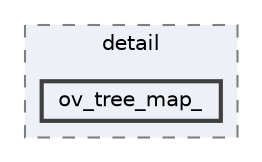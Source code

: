 digraph "C:/Users/HP/Documents/GitHub/Minero-Game/Classes/lib/include/c++/ext/pb_ds/detail/ov_tree_map_"
{
 // LATEX_PDF_SIZE
  bgcolor="transparent";
  edge [fontname=Helvetica,fontsize=10,labelfontname=Helvetica,labelfontsize=10];
  node [fontname=Helvetica,fontsize=10,shape=box,height=0.2,width=0.4];
  compound=true
  subgraph clusterdir_36ea5ff05da98f3f134d69092af8e345 {
    graph [ bgcolor="#edf0f7", pencolor="grey50", label="detail", fontname=Helvetica,fontsize=10 style="filled,dashed", URL="dir_36ea5ff05da98f3f134d69092af8e345.html",tooltip=""]
  dir_e76320094d525dc378faaacab0d205cc [label="ov_tree_map_", fillcolor="#edf0f7", color="grey25", style="filled,bold", URL="dir_e76320094d525dc378faaacab0d205cc.html",tooltip=""];
  }
}
